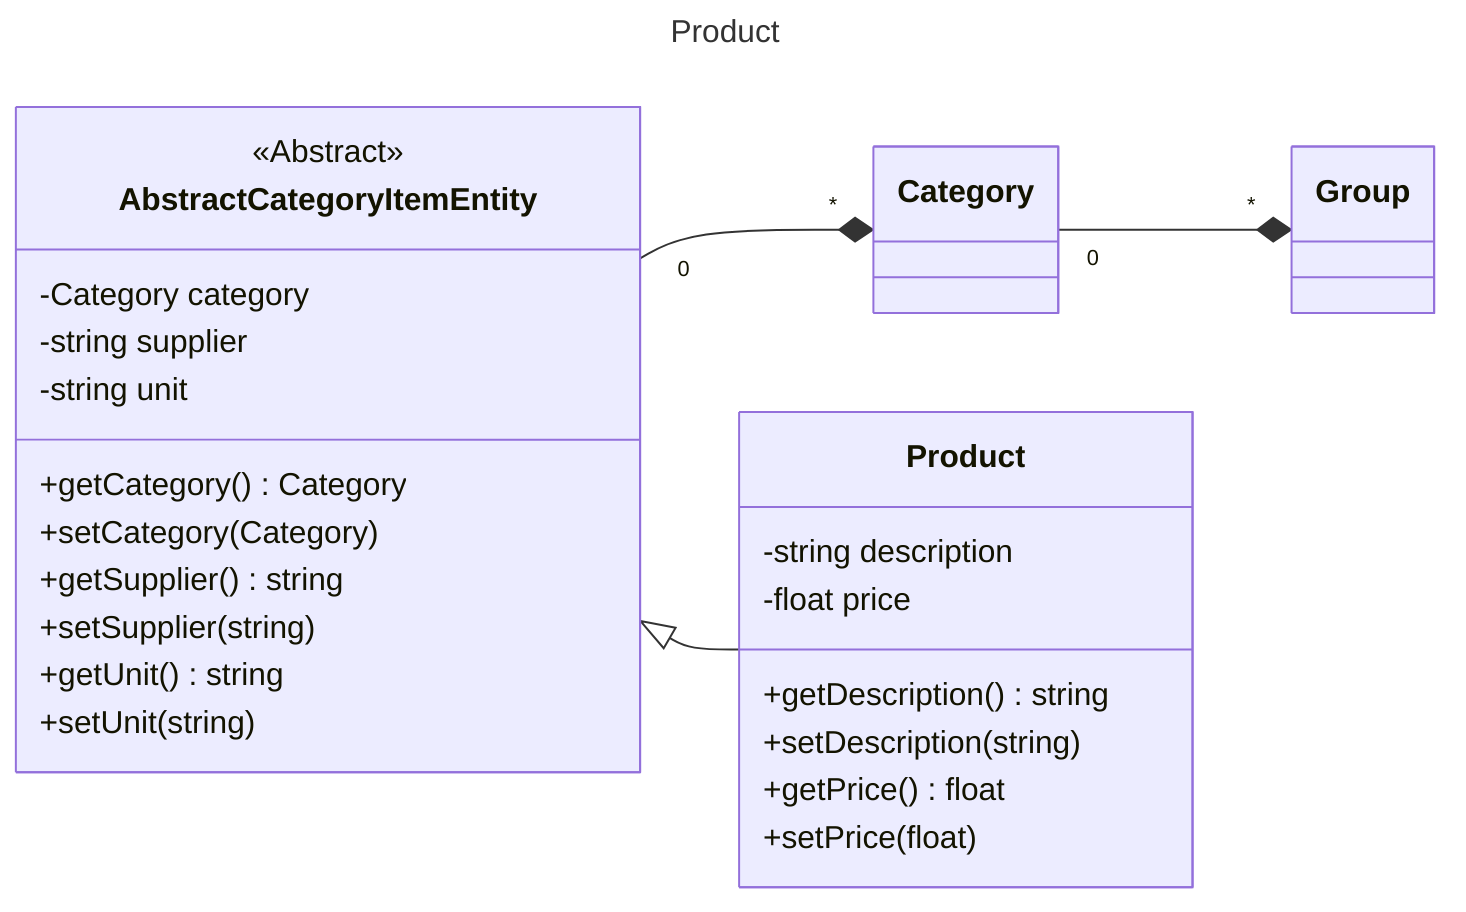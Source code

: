 ---
title: Product
---
classDiagram
    direction LR

    class Group {
    }

    class Category {
    }

    class AbstractCategoryItemEntity {
        <<Abstract>>
        -Category category
        -string supplier
        -string unit
        +getCategory() Category
        +setCategory(Category)
        +getSupplier() string
        +setSupplier(string)
        +getUnit() string
        +setUnit(string)
    }

    class Product {
        -string description
        -float price
        +getDescription() string
        +setDescription(string)
        +getPrice() float
        +setPrice(float)
    }

    AbstractCategoryItemEntity <|-- Product
    AbstractCategoryItemEntity "0" --* "*" Category
    Category "0" --* "*" Group

    click AbstractCategoryItemEntity call nodeCallback()
    click Category call nodeCallback()
    click Group call nodeCallback()